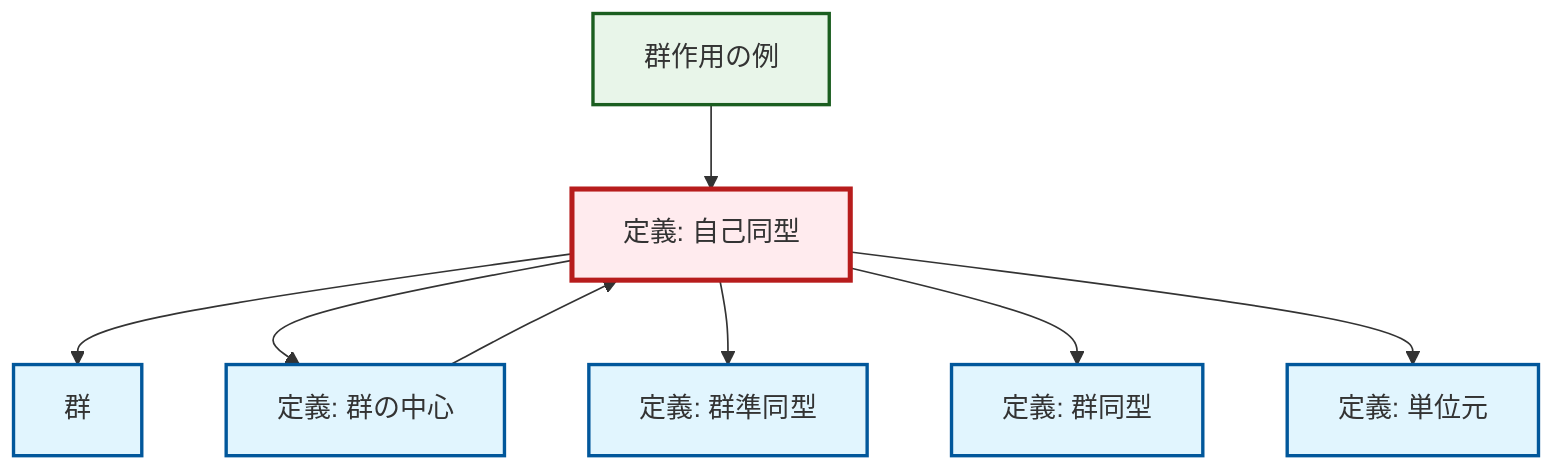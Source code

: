 graph TD
    classDef definition fill:#e1f5fe,stroke:#01579b,stroke-width:2px
    classDef theorem fill:#f3e5f5,stroke:#4a148c,stroke-width:2px
    classDef axiom fill:#fff3e0,stroke:#e65100,stroke-width:2px
    classDef example fill:#e8f5e9,stroke:#1b5e20,stroke-width:2px
    classDef current fill:#ffebee,stroke:#b71c1c,stroke-width:3px
    def-group["群"]:::definition
    def-homomorphism["定義: 群準同型"]:::definition
    def-automorphism["定義: 自己同型"]:::definition
    ex-group-action-examples["群作用の例"]:::example
    def-isomorphism["定義: 群同型"]:::definition
    def-center-of-group["定義: 群の中心"]:::definition
    def-identity-element["定義: 単位元"]:::definition
    def-center-of-group --> def-automorphism
    def-automorphism --> def-group
    ex-group-action-examples --> def-automorphism
    def-automorphism --> def-center-of-group
    def-automorphism --> def-homomorphism
    def-automorphism --> def-isomorphism
    def-automorphism --> def-identity-element
    class def-automorphism current